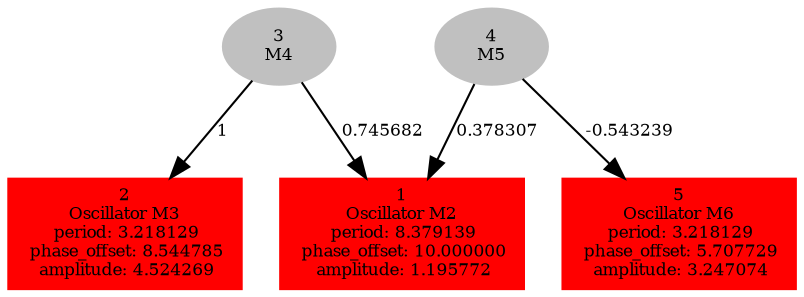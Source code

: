  digraph g{ forcelabels=true;
1 [label=<1<BR />Oscillator M2<BR /> period: 8.379139<BR /> phase_offset: 10.000000<BR /> amplitude: 1.195772>, shape=box,color=red,style=filled,fontsize=8];2 [label=<2<BR />Oscillator M3<BR /> period: 3.218129<BR /> phase_offset: 8.544785<BR /> amplitude: 4.524269>, shape=box,color=red,style=filled,fontsize=8];3[label=<3<BR/>M4>,color="grey",style=filled,fontsize=8];
4[label=<4<BR/>M5>,color="grey",style=filled,fontsize=8];
5 [label=<5<BR />Oscillator M6<BR /> period: 3.218129<BR /> phase_offset: 5.707729<BR /> amplitude: 3.247074>, shape=box,color=red,style=filled,fontsize=8];3 -> 1[label="0.745682 ",fontsize="8"];
3 -> 2[label="1 ",fontsize="8"];
4 -> 1[label="0.378307 ",fontsize="8"];
4 -> 5[label="-0.543239 ",fontsize="8"];
 }
